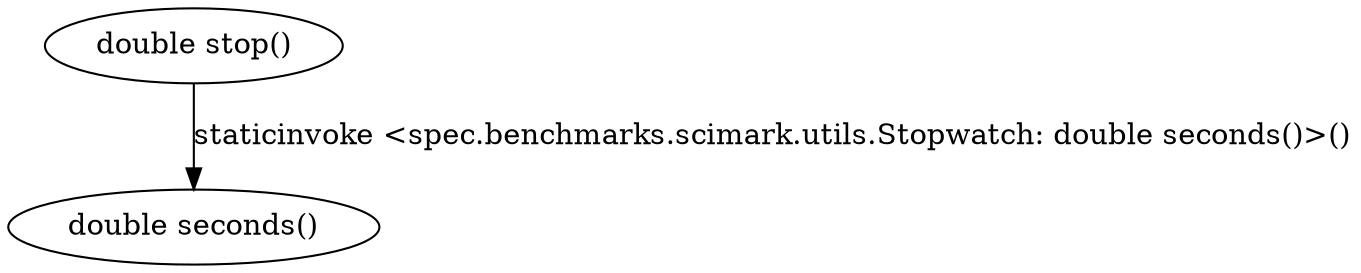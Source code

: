 digraph g {
1[label="double seconds()"]
0[label="double stop()"]
0->1[label="staticinvoke <spec.benchmarks.scimark.utils.Stopwatch: double seconds()>()"]
}